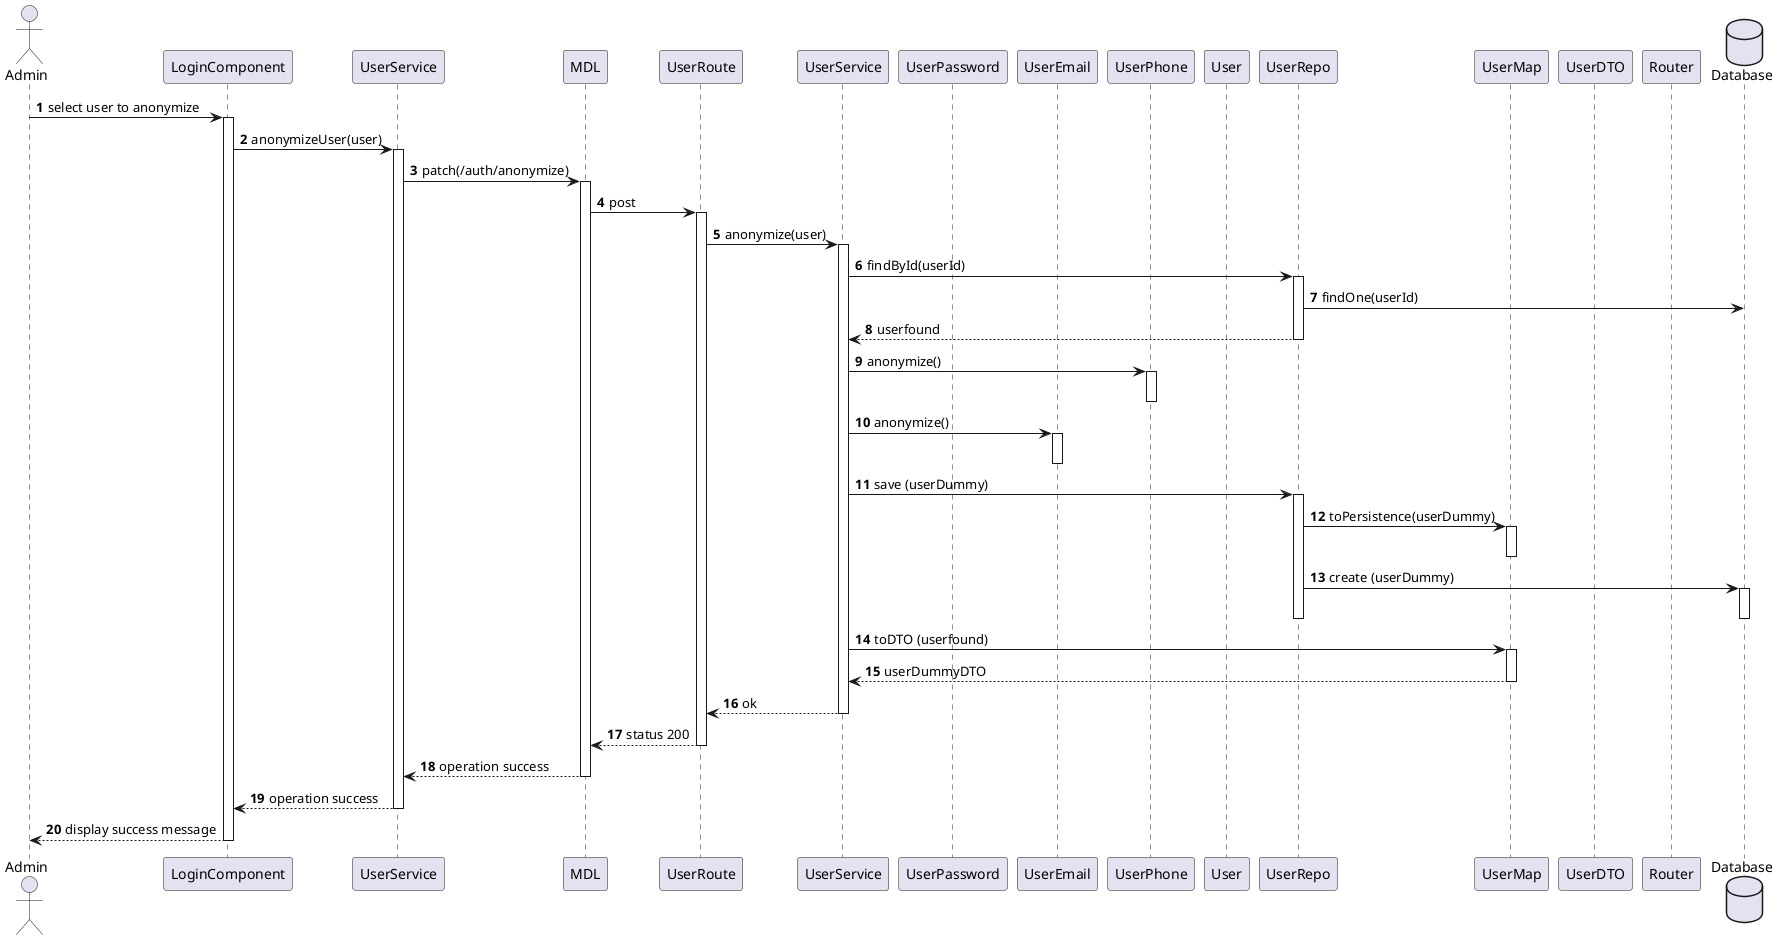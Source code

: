 @startuml

autonumber
actor "Admin" as GA
participant "LoginComponent" as COMP
participant "UserService" as SS
participant "MDL" as MDL
participant "UserRoute" as ROUTE
participant "UserService" as SERVICE

participant "UserPassword" as UserPassword
participant "UserEmail" as UserEmail
participant "UserPhone" as UserPhone
participant "User" as User
participant "UserRepo" as REPO
participant "UserMap" as MAP
participant "UserDTO" as DTO
participant "Router" as ROUTER


database "Database" as DB

GA-> COMP : select user to anonymize
activate COMP
COMP -> SS : anonymizeUser(user)
activate SS
SS -> MDL : patch(/auth/anonymize)
activate MDL
MDL -> ROUTE : post
activate ROUTE
ROUTE -> SERVICE : anonymize(user)
activate SERVICE
SERVICE -> REPO : findById(userId)
activate REPO
REPO -> DB : findOne(userId)
REPO --> SERVICE : userfound
deactivate REPO

SERVICE -> UserPhone : anonymize()
activate UserPhone
deactivate UserPhone
SERVICE -> UserEmail : anonymize()
activate UserEmail
deactivate UserEmail

SERVICE -> REPO : save (userDummy)
activate REPO

REPO -> MAP : toPersistence(userDummy)
activate MAP
deactivate MAP

REPO -> DB : create (userDummy)
activate DB
deactivate DB
deactivate REPO

SERVICE -> MAP : toDTO (userfound)
activate MAP
MAP --> SERVICE : userDummyDTO
deactivate MAP

SERVICE --> ROUTE : ok

deactivate SERVICE

ROUTE --> MDL : status 200
deactivate ROUTE

MDL --> SS : operation success
deactivate MDL
COMP <-- SS : operation success
deactivate SS
deactivate MDL
COMP --> GA : display success message
deactivate COMP




@enduml